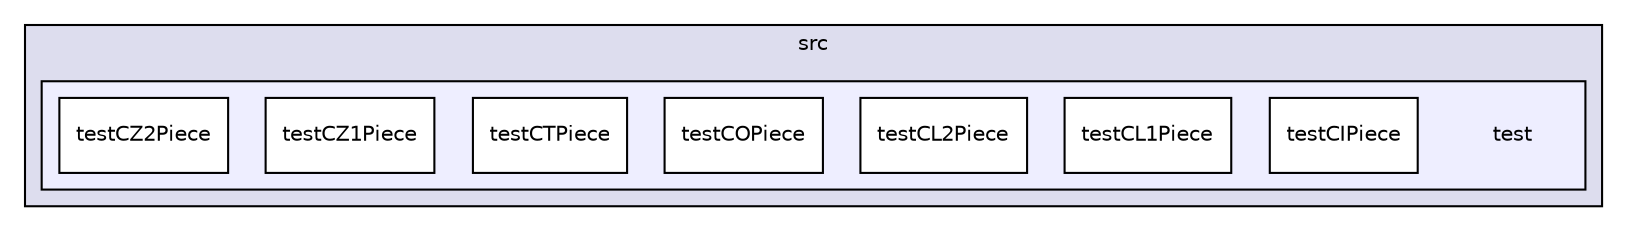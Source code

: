 digraph "/home/cj/workspace/Tetris/src/test" {
  compound=true
  node [ fontsize="10", fontname="Helvetica"];
  edge [ labelfontsize="10", labelfontname="Helvetica"];
  subgraph clusterdir_68267d1309a1af8e8297ef4c3efbcdba {
    graph [ bgcolor="#ddddee", pencolor="black", label="src" fontname="Helvetica", fontsize="10", URL="dir_68267d1309a1af8e8297ef4c3efbcdba.html"]
  subgraph clusterdir_120ed4da3e3217b1e7fc0b4f48568e79 {
    graph [ bgcolor="#eeeeff", pencolor="black", label="" URL="dir_120ed4da3e3217b1e7fc0b4f48568e79.html"];
    dir_120ed4da3e3217b1e7fc0b4f48568e79 [shape=plaintext label="test"];
    dir_1f7b74956783b23c54ffa51e3e9d8f32 [shape=box label="testCIPiece" color="black" fillcolor="white" style="filled" URL="dir_1f7b74956783b23c54ffa51e3e9d8f32.html"];
    dir_b52ed5e3d9bc183b2a516a9dabc42db0 [shape=box label="testCL1Piece" color="black" fillcolor="white" style="filled" URL="dir_b52ed5e3d9bc183b2a516a9dabc42db0.html"];
    dir_604f8eb7ed561e6ae88332a6563829b3 [shape=box label="testCL2Piece" color="black" fillcolor="white" style="filled" URL="dir_604f8eb7ed561e6ae88332a6563829b3.html"];
    dir_f79274b2f03f8ed8767e3c8f87b55d85 [shape=box label="testCOPiece" color="black" fillcolor="white" style="filled" URL="dir_f79274b2f03f8ed8767e3c8f87b55d85.html"];
    dir_2b0dede801032fdf355f2fbc046675d6 [shape=box label="testCTPiece" color="black" fillcolor="white" style="filled" URL="dir_2b0dede801032fdf355f2fbc046675d6.html"];
    dir_566bd475075301a203d48e7b952ab1b5 [shape=box label="testCZ1Piece" color="black" fillcolor="white" style="filled" URL="dir_566bd475075301a203d48e7b952ab1b5.html"];
    dir_641866f1e9582467a5594ac54c8e41c4 [shape=box label="testCZ2Piece" color="black" fillcolor="white" style="filled" URL="dir_641866f1e9582467a5594ac54c8e41c4.html"];
  }
  }
}
